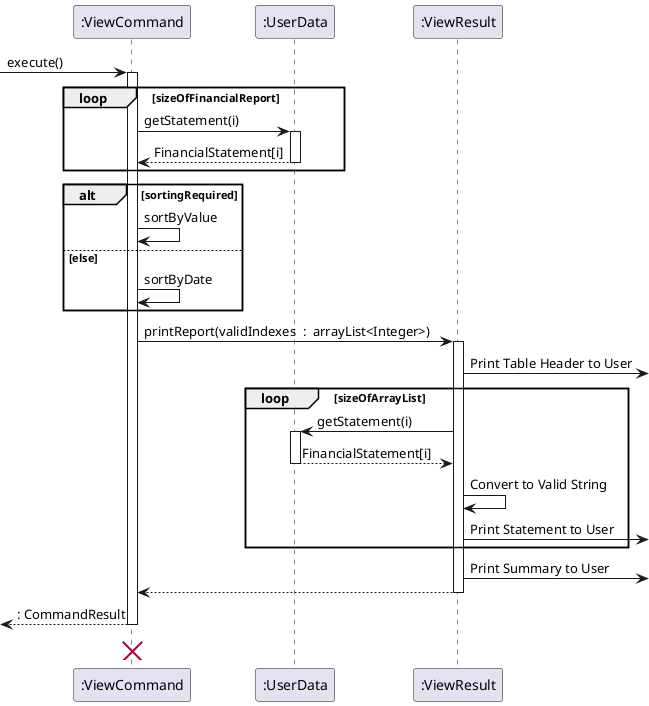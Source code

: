 @startuml
participant ":ViewCommand" as ViewCommand
participant ":UserData" as UserData
participant ":ViewResult" as ViewResult

[-> ViewCommand : execute()
activate ViewCommand

loop sizeOfFinancialReport
    ViewCommand -> UserData : getStatement(i)
    activate UserData
    UserData --> ViewCommand: FinancialStatement[i]
    deactivate UserData
    end
        alt sortingRequired
        ViewCommand -> ViewCommand : sortByValue
        else else
        ViewCommand -> ViewCommand : sortByDate
    end

    ViewCommand -> ViewResult : printReport(validIndexes  :  arrayList<Integer>)
    activate ViewResult

ViewResult ->] : Print Table Header to User
loop sizeOfArrayList
    ViewResult -> UserData : getStatement(i)
    activate UserData
    UserData --> ViewResult: FinancialStatement[i]
    deactivate UserData
    ViewResult -> ViewResult : Convert to Valid String
    ViewResult ->] : Print Statement to User
    end
    ViewResult ->] : Print Summary to User
    ViewResult --> ViewCommand
    deactivate ViewResult

ViewCommand -->[ : : CommandResult
deactivate ViewCommand
ViewCommand <-[hidden]- ViewCommand
'Hidden arrow to position the destroy marker below the end of the activation bar.
destroy ViewCommand
@enduml